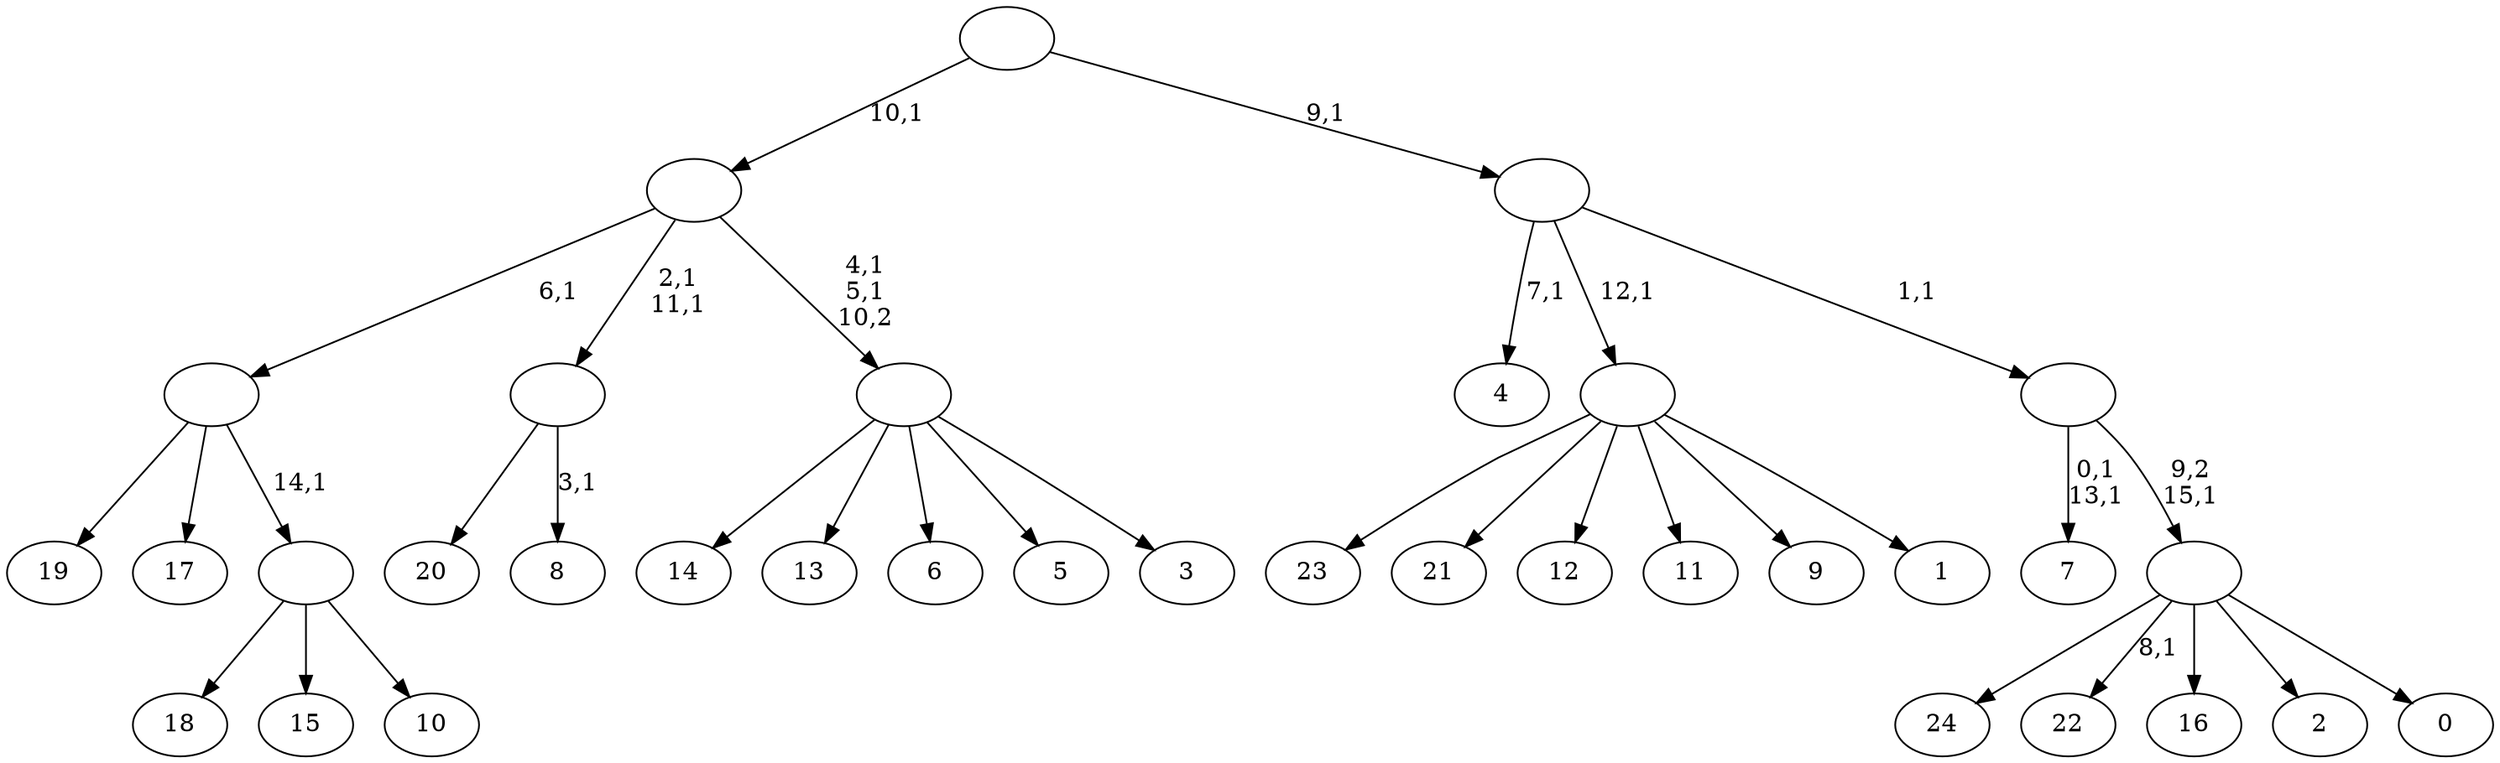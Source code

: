 digraph T {
	41 [label="24"]
	40 [label="23"]
	39 [label="22"]
	37 [label="21"]
	36 [label="20"]
	35 [label="19"]
	34 [label="18"]
	33 [label="17"]
	32 [label="16"]
	31 [label="15"]
	30 [label="14"]
	29 [label="13"]
	28 [label="12"]
	27 [label="11"]
	26 [label="10"]
	25 [label=""]
	24 [label=""]
	23 [label="9"]
	22 [label="8"]
	20 [label=""]
	18 [label="7"]
	15 [label="6"]
	14 [label="5"]
	13 [label="4"]
	11 [label="3"]
	10 [label=""]
	8 [label=""]
	7 [label="2"]
	6 [label="1"]
	5 [label=""]
	4 [label="0"]
	3 [label=""]
	2 [label=""]
	1 [label=""]
	0 [label=""]
	25 -> 34 [label=""]
	25 -> 31 [label=""]
	25 -> 26 [label=""]
	24 -> 35 [label=""]
	24 -> 33 [label=""]
	24 -> 25 [label="14,1"]
	20 -> 22 [label="3,1"]
	20 -> 36 [label=""]
	10 -> 30 [label=""]
	10 -> 29 [label=""]
	10 -> 15 [label=""]
	10 -> 14 [label=""]
	10 -> 11 [label=""]
	8 -> 10 [label="4,1\n5,1\n10,2"]
	8 -> 20 [label="2,1\n11,1"]
	8 -> 24 [label="6,1"]
	5 -> 40 [label=""]
	5 -> 37 [label=""]
	5 -> 28 [label=""]
	5 -> 27 [label=""]
	5 -> 23 [label=""]
	5 -> 6 [label=""]
	3 -> 39 [label="8,1"]
	3 -> 41 [label=""]
	3 -> 32 [label=""]
	3 -> 7 [label=""]
	3 -> 4 [label=""]
	2 -> 18 [label="0,1\n13,1"]
	2 -> 3 [label="9,2\n15,1"]
	1 -> 13 [label="7,1"]
	1 -> 5 [label="12,1"]
	1 -> 2 [label="1,1"]
	0 -> 8 [label="10,1"]
	0 -> 1 [label="9,1"]
}
